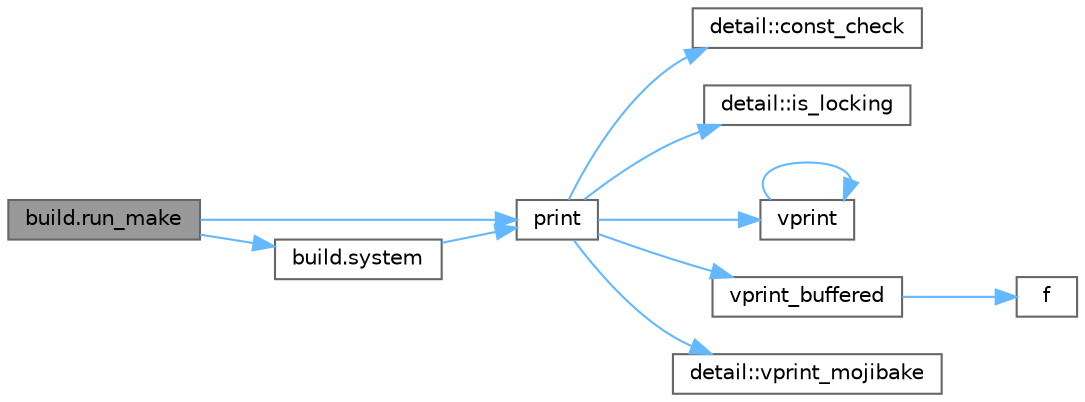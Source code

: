 digraph "build.run_make"
{
 // LATEX_PDF_SIZE
  bgcolor="transparent";
  edge [fontname=Helvetica,fontsize=10,labelfontname=Helvetica,labelfontsize=10];
  node [fontname=Helvetica,fontsize=10,shape=box,height=0.2,width=0.4];
  rankdir="LR";
  Node1 [id="Node000001",label="build.run_make",height=0.2,width=0.4,color="gray40", fillcolor="grey60", style="filled", fontcolor="black",tooltip=" "];
  Node1 -> Node2 [id="edge11_Node000001_Node000002",color="steelblue1",style="solid",tooltip=" "];
  Node2 [id="Node000002",label="print",height=0.2,width=0.4,color="grey40", fillcolor="white", style="filled",URL="$runtime_2spdlog_2include_2spdlog_2fmt_2bundled_2base_8h.html#a59025bfaf390e425b4e274c966a77557",tooltip=" "];
  Node2 -> Node3 [id="edge12_Node000002_Node000003",color="steelblue1",style="solid",tooltip=" "];
  Node3 [id="Node000003",label="detail::const_check",height=0.2,width=0.4,color="grey40", fillcolor="white", style="filled",URL="$namespacedetail.html#a8a0f6a5093c0390e04f2d2091e0a42e0",tooltip=" "];
  Node2 -> Node4 [id="edge13_Node000002_Node000004",color="steelblue1",style="solid",tooltip=" "];
  Node4 [id="Node000004",label="detail::is_locking",height=0.2,width=0.4,color="grey40", fillcolor="white", style="filled",URL="$namespacedetail.html#a0dc7ed966c3ead3db768720aa1491ed3",tooltip=" "];
  Node2 -> Node5 [id="edge14_Node000002_Node000005",color="steelblue1",style="solid",tooltip=" "];
  Node5 [id="Node000005",label="vprint",height=0.2,width=0.4,color="grey40", fillcolor="white", style="filled",URL="$format-inl_8h.html#a29a58b2977415d9cff8394b7a3a873e8",tooltip=" "];
  Node5 -> Node5 [id="edge15_Node000005_Node000005",color="steelblue1",style="solid",tooltip=" "];
  Node2 -> Node6 [id="edge16_Node000002_Node000006",color="steelblue1",style="solid",tooltip=" "];
  Node6 [id="Node000006",label="vprint_buffered",height=0.2,width=0.4,color="grey40", fillcolor="white", style="filled",URL="$runtime_2spdlog_2include_2spdlog_2fmt_2bundled_2base_8h.html#ae0f9ca78d021b5a5c5b0d29d84ba03be",tooltip=" "];
  Node6 -> Node7 [id="edge17_Node000006_Node000007",color="steelblue1",style="solid",tooltip=" "];
  Node7 [id="Node000007",label="f",height=0.2,width=0.4,color="grey40", fillcolor="white", style="filled",URL="$cxx11__tensor__map_8cpp.html#a7f507fea02198f6cb81c86640c7b1a4e",tooltip=" "];
  Node2 -> Node8 [id="edge18_Node000002_Node000008",color="steelblue1",style="solid",tooltip=" "];
  Node8 [id="Node000008",label="detail::vprint_mojibake",height=0.2,width=0.4,color="grey40", fillcolor="white", style="filled",URL="$namespacedetail.html#a221a2d9f305ca94bbb0e1d5e6a5a1c76",tooltip=" "];
  Node1 -> Node9 [id="edge19_Node000001_Node000009",color="steelblue1",style="solid",tooltip=" "];
  Node9 [id="Node000009",label="build.system",height=0.2,width=0.4,color="grey40", fillcolor="white", style="filled",URL="$namespacebuild.html#aae97058cebccc1c666ac866961364d6d",tooltip=" "];
  Node9 -> Node2 [id="edge20_Node000009_Node000002",color="steelblue1",style="solid",tooltip=" "];
}
